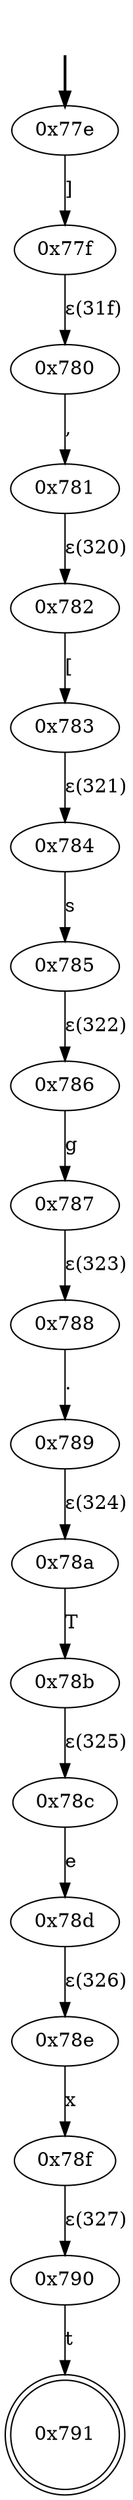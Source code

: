digraph {
	fake [style=invisible]
	"0x77e" [root=true]
	"0x77f"
	"0x780"
	"0x781"
	"0x782"
	"0x783"
	"0x784"
	"0x785"
	"0x786"
	"0x787"
	"0x788"
	"0x789"
	"0x78a"
	"0x78b"
	"0x78c"
	"0x78d"
	"0x78e"
	"0x78f"
	"0x790"
	"0x791" [shape=doublecircle]
	fake -> "0x77e" [style=bold]
	"0x77e" -> "0x77f" [label="]"]
	"0x780" -> "0x781" [label=","]
	"0x77f" -> "0x780" [label="ε(31f)"]
	"0x782" -> "0x783" [label="["]
	"0x781" -> "0x782" [label="ε(320)"]
	"0x784" -> "0x785" [label=s]
	"0x783" -> "0x784" [label="ε(321)"]
	"0x786" -> "0x787" [label=g]
	"0x785" -> "0x786" [label="ε(322)"]
	"0x788" -> "0x789" [label="."]
	"0x787" -> "0x788" [label="ε(323)"]
	"0x78a" -> "0x78b" [label=T]
	"0x789" -> "0x78a" [label="ε(324)"]
	"0x78c" -> "0x78d" [label=e]
	"0x78b" -> "0x78c" [label="ε(325)"]
	"0x78e" -> "0x78f" [label=x]
	"0x78d" -> "0x78e" [label="ε(326)"]
	"0x790" -> "0x791" [label=t]
	"0x78f" -> "0x790" [label="ε(327)"]
}
